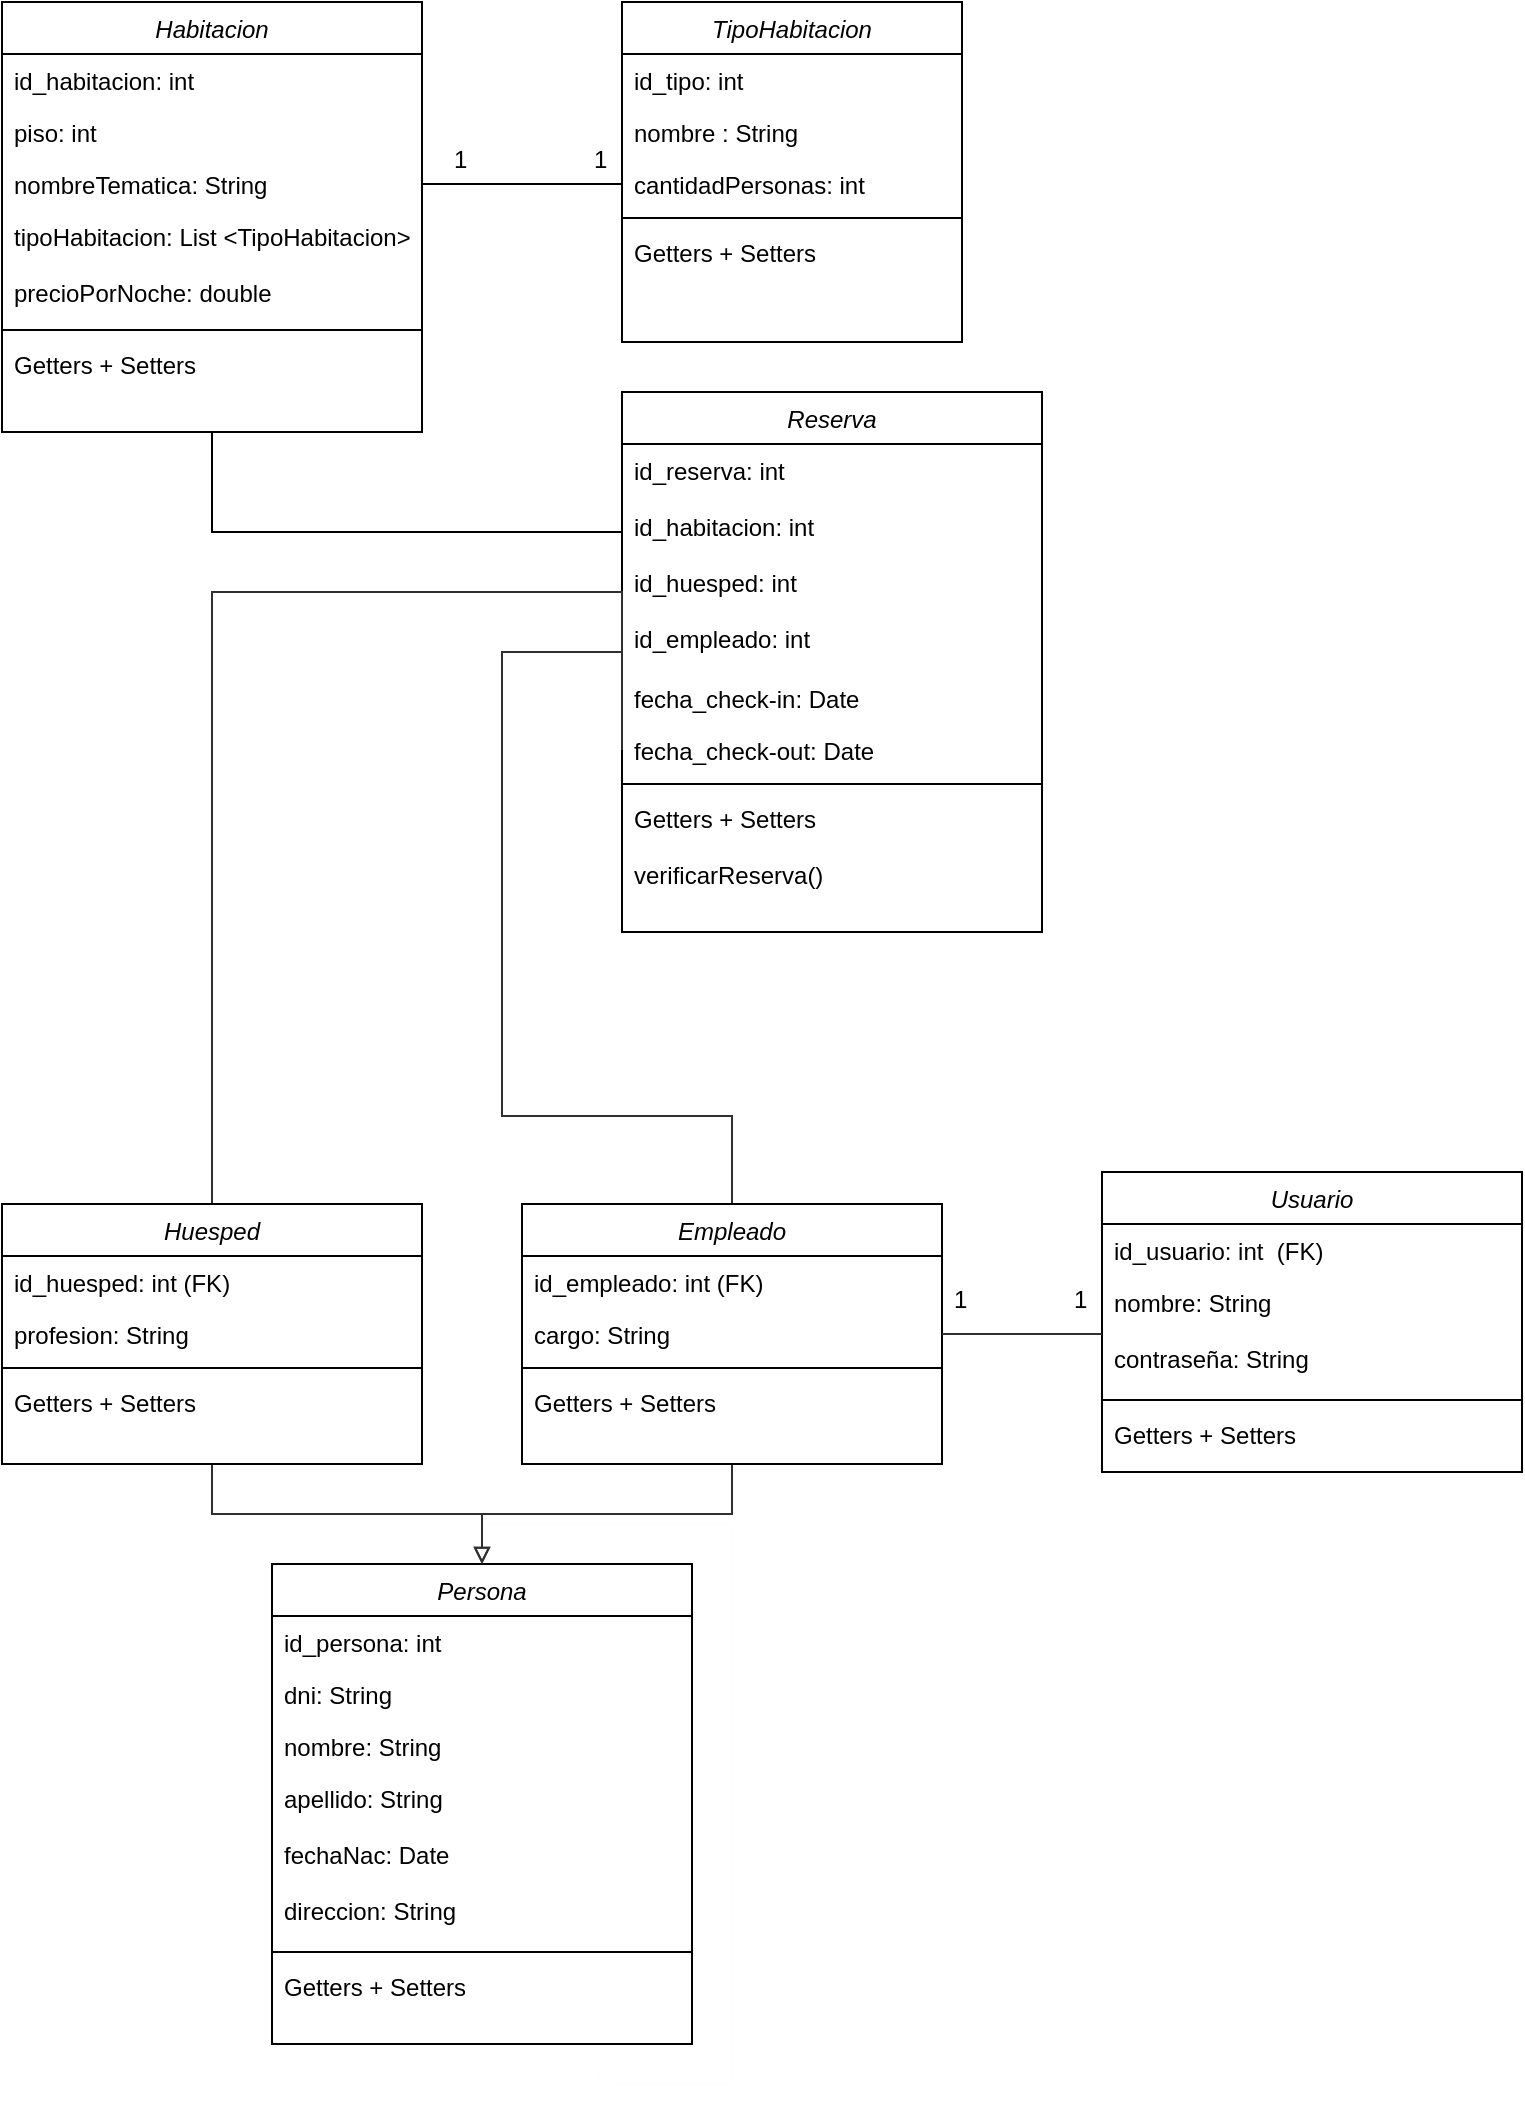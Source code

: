 <mxfile version="14.6.13" type="device"><diagram id="C5RBs43oDa-KdzZeNtuy" name="Page-1"><mxGraphModel dx="852" dy="494" grid="1" gridSize="10" guides="1" tooltips="1" connect="1" arrows="1" fold="1" page="1" pageScale="1" pageWidth="827" pageHeight="1169" math="0" shadow="0"><root><mxCell id="WIyWlLk6GJQsqaUBKTNV-0"/><mxCell id="WIyWlLk6GJQsqaUBKTNV-1" parent="WIyWlLk6GJQsqaUBKTNV-0"/><mxCell id="okVStK6D7u0fN_tU3HXQ-40" style="edgeStyle=orthogonalEdgeStyle;rounded=0;orthogonalLoop=1;jettySize=auto;html=1;exitX=0.5;exitY=1;exitDx=0;exitDy=0;entryX=0;entryY=0.5;entryDx=0;entryDy=0;endArrow=none;endFill=0;" edge="1" parent="WIyWlLk6GJQsqaUBKTNV-1" source="zkfFHV4jXpPFQw0GAbJ--0" target="okVStK6D7u0fN_tU3HXQ-4"><mxGeometry relative="1" as="geometry"><Array as="points"><mxPoint x="165" y="330"/><mxPoint x="370" y="330"/></Array></mxGeometry></mxCell><mxCell id="zkfFHV4jXpPFQw0GAbJ--0" value="Habitacion" style="swimlane;fontStyle=2;align=center;verticalAlign=top;childLayout=stackLayout;horizontal=1;startSize=26;horizontalStack=0;resizeParent=1;resizeLast=0;collapsible=1;marginBottom=0;rounded=0;shadow=0;strokeWidth=1;" parent="WIyWlLk6GJQsqaUBKTNV-1" vertex="1"><mxGeometry x="60" y="65" width="210" height="215" as="geometry"><mxRectangle x="230" y="140" width="160" height="26" as="alternateBounds"/></mxGeometry></mxCell><mxCell id="zkfFHV4jXpPFQw0GAbJ--1" value="id_habitacion: int" style="text;align=left;verticalAlign=top;spacingLeft=4;spacingRight=4;overflow=hidden;rotatable=0;points=[[0,0.5],[1,0.5]];portConstraint=eastwest;" parent="zkfFHV4jXpPFQw0GAbJ--0" vertex="1"><mxGeometry y="26" width="210" height="26" as="geometry"/></mxCell><mxCell id="zkfFHV4jXpPFQw0GAbJ--2" value="piso: int" style="text;align=left;verticalAlign=top;spacingLeft=4;spacingRight=4;overflow=hidden;rotatable=0;points=[[0,0.5],[1,0.5]];portConstraint=eastwest;rounded=0;shadow=0;html=0;" parent="zkfFHV4jXpPFQw0GAbJ--0" vertex="1"><mxGeometry y="52" width="210" height="26" as="geometry"/></mxCell><mxCell id="zkfFHV4jXpPFQw0GAbJ--3" value="nombreTematica: String&#10;" style="text;align=left;verticalAlign=top;spacingLeft=4;spacingRight=4;overflow=hidden;rotatable=0;points=[[0,0.5],[1,0.5]];portConstraint=eastwest;rounded=0;shadow=0;html=0;" parent="zkfFHV4jXpPFQw0GAbJ--0" vertex="1"><mxGeometry y="78" width="210" height="26" as="geometry"/></mxCell><mxCell id="4XYAenx-UTikEirzeEbL-24" value="tipoHabitacion: List &lt;TipoHabitacion&gt;&#10;&#10;precioPorNoche: double&#10;" style="text;align=left;verticalAlign=top;spacingLeft=4;spacingRight=4;overflow=hidden;rotatable=0;points=[[0,0.5],[1,0.5]];portConstraint=eastwest;rounded=0;shadow=0;html=0;" parent="zkfFHV4jXpPFQw0GAbJ--0" vertex="1"><mxGeometry y="104" width="210" height="56" as="geometry"/></mxCell><mxCell id="4XYAenx-UTikEirzeEbL-23" value="" style="line;html=1;strokeWidth=1;align=left;verticalAlign=middle;spacingTop=-1;spacingLeft=3;spacingRight=3;rotatable=0;labelPosition=right;points=[];portConstraint=eastwest;" parent="zkfFHV4jXpPFQw0GAbJ--0" vertex="1"><mxGeometry y="160" width="210" height="8" as="geometry"/></mxCell><mxCell id="zkfFHV4jXpPFQw0GAbJ--5" value="Getters + Setters&#10;&#10;&#10;&#10;&#10;" style="text;align=left;verticalAlign=top;spacingLeft=4;spacingRight=4;overflow=hidden;rotatable=0;points=[[0,0.5],[1,0.5]];portConstraint=eastwest;" parent="zkfFHV4jXpPFQw0GAbJ--0" vertex="1"><mxGeometry y="168" width="210" height="42" as="geometry"/></mxCell><mxCell id="4XYAenx-UTikEirzeEbL-7" value="TipoHabitacion" style="swimlane;fontStyle=2;align=center;verticalAlign=top;childLayout=stackLayout;horizontal=1;startSize=26;horizontalStack=0;resizeParent=1;resizeLast=0;collapsible=1;marginBottom=0;rounded=0;shadow=0;strokeWidth=1;" parent="WIyWlLk6GJQsqaUBKTNV-1" vertex="1"><mxGeometry x="370" y="65" width="170" height="170" as="geometry"><mxRectangle x="230" y="140" width="160" height="26" as="alternateBounds"/></mxGeometry></mxCell><mxCell id="4XYAenx-UTikEirzeEbL-8" value="id_tipo: int" style="text;align=left;verticalAlign=top;spacingLeft=4;spacingRight=4;overflow=hidden;rotatable=0;points=[[0,0.5],[1,0.5]];portConstraint=eastwest;" parent="4XYAenx-UTikEirzeEbL-7" vertex="1"><mxGeometry y="26" width="170" height="26" as="geometry"/></mxCell><mxCell id="4XYAenx-UTikEirzeEbL-9" value="nombre : String" style="text;align=left;verticalAlign=top;spacingLeft=4;spacingRight=4;overflow=hidden;rotatable=0;points=[[0,0.5],[1,0.5]];portConstraint=eastwest;rounded=0;shadow=0;html=0;" parent="4XYAenx-UTikEirzeEbL-7" vertex="1"><mxGeometry y="52" width="170" height="26" as="geometry"/></mxCell><mxCell id="4XYAenx-UTikEirzeEbL-10" value="cantidadPersonas: int" style="text;align=left;verticalAlign=top;spacingLeft=4;spacingRight=4;overflow=hidden;rotatable=0;points=[[0,0.5],[1,0.5]];portConstraint=eastwest;rounded=0;shadow=0;html=0;" parent="4XYAenx-UTikEirzeEbL-7" vertex="1"><mxGeometry y="78" width="170" height="26" as="geometry"/></mxCell><mxCell id="4XYAenx-UTikEirzeEbL-11" value="" style="line;html=1;strokeWidth=1;align=left;verticalAlign=middle;spacingTop=-1;spacingLeft=3;spacingRight=3;rotatable=0;labelPosition=right;points=[];portConstraint=eastwest;" parent="4XYAenx-UTikEirzeEbL-7" vertex="1"><mxGeometry y="104" width="170" height="8" as="geometry"/></mxCell><mxCell id="4XYAenx-UTikEirzeEbL-12" value="Getters + Setters&#10;&#10;&#10;&#10;&#10;" style="text;align=left;verticalAlign=top;spacingLeft=4;spacingRight=4;overflow=hidden;rotatable=0;points=[[0,0.5],[1,0.5]];portConstraint=eastwest;" parent="4XYAenx-UTikEirzeEbL-7" vertex="1"><mxGeometry y="112" width="170" height="58" as="geometry"/></mxCell><mxCell id="okVStK6D7u0fN_tU3HXQ-53" style="edgeStyle=orthogonalEdgeStyle;rounded=0;orthogonalLoop=1;jettySize=auto;html=1;entryX=0.5;entryY=0;entryDx=0;entryDy=0;endArrow=none;endFill=0;strokeColor=#303030;" edge="1" parent="WIyWlLk6GJQsqaUBKTNV-1" source="okVStK6D7u0fN_tU3HXQ-1" target="okVStK6D7u0fN_tU3HXQ-25"><mxGeometry relative="1" as="geometry"><Array as="points"><mxPoint x="310" y="390"/><mxPoint x="310" y="622"/><mxPoint x="425" y="622"/></Array></mxGeometry></mxCell><mxCell id="okVStK6D7u0fN_tU3HXQ-1" value="Reserva" style="swimlane;fontStyle=2;align=center;verticalAlign=top;childLayout=stackLayout;horizontal=1;startSize=26;horizontalStack=0;resizeParent=1;resizeLast=0;collapsible=1;marginBottom=0;rounded=0;shadow=0;strokeWidth=1;" vertex="1" parent="WIyWlLk6GJQsqaUBKTNV-1"><mxGeometry x="370" y="260" width="210" height="270" as="geometry"><mxRectangle x="230" y="140" width="160" height="26" as="alternateBounds"/></mxGeometry></mxCell><mxCell id="okVStK6D7u0fN_tU3HXQ-2" value="id_reserva: int&#10;&#10;id_habitacion: int&#10;&#10;id_huesped: int&#10;&#10;id_empleado: int" style="text;align=left;verticalAlign=top;spacingLeft=4;spacingRight=4;overflow=hidden;rotatable=0;points=[[0,0.5],[1,0.5]];portConstraint=eastwest;" vertex="1" parent="okVStK6D7u0fN_tU3HXQ-1"><mxGeometry y="26" width="210" height="114" as="geometry"/></mxCell><mxCell id="okVStK6D7u0fN_tU3HXQ-3" value="fecha_check-in: Date" style="text;align=left;verticalAlign=top;spacingLeft=4;spacingRight=4;overflow=hidden;rotatable=0;points=[[0,0.5],[1,0.5]];portConstraint=eastwest;rounded=0;shadow=0;html=0;" vertex="1" parent="okVStK6D7u0fN_tU3HXQ-1"><mxGeometry y="140" width="210" height="26" as="geometry"/></mxCell><mxCell id="okVStK6D7u0fN_tU3HXQ-4" value="fecha_check-out: Date" style="text;align=left;verticalAlign=top;spacingLeft=4;spacingRight=4;overflow=hidden;rotatable=0;points=[[0,0.5],[1,0.5]];portConstraint=eastwest;rounded=0;shadow=0;html=0;" vertex="1" parent="okVStK6D7u0fN_tU3HXQ-1"><mxGeometry y="166" width="210" height="26" as="geometry"/></mxCell><mxCell id="okVStK6D7u0fN_tU3HXQ-6" value="" style="line;html=1;strokeWidth=1;align=left;verticalAlign=middle;spacingTop=-1;spacingLeft=3;spacingRight=3;rotatable=0;labelPosition=right;points=[];portConstraint=eastwest;" vertex="1" parent="okVStK6D7u0fN_tU3HXQ-1"><mxGeometry y="192" width="210" height="8" as="geometry"/></mxCell><mxCell id="okVStK6D7u0fN_tU3HXQ-7" value="Getters + Setters&#10;&#10;verificarReserva()&#10;&#10;&#10;&#10;&#10;" style="text;align=left;verticalAlign=top;spacingLeft=4;spacingRight=4;overflow=hidden;rotatable=0;points=[[0,0.5],[1,0.5]];portConstraint=eastwest;" vertex="1" parent="okVStK6D7u0fN_tU3HXQ-1"><mxGeometry y="200" width="210" height="62" as="geometry"/></mxCell><mxCell id="okVStK6D7u0fN_tU3HXQ-8" value="" style="endArrow=none;html=1;entryX=0;entryY=0.5;entryDx=0;entryDy=0;exitX=1;exitY=0.5;exitDx=0;exitDy=0;" edge="1" parent="WIyWlLk6GJQsqaUBKTNV-1" source="zkfFHV4jXpPFQw0GAbJ--3" target="4XYAenx-UTikEirzeEbL-10"><mxGeometry width="50" height="50" relative="1" as="geometry"><mxPoint x="340" y="180" as="sourcePoint"/><mxPoint x="390" y="130" as="targetPoint"/></mxGeometry></mxCell><mxCell id="okVStK6D7u0fN_tU3HXQ-9" value="1" style="text;strokeColor=none;fillColor=none;spacingLeft=4;spacingRight=4;overflow=hidden;rotatable=0;points=[[0,0.5],[1,0.5]];portConstraint=eastwest;fontSize=12;" vertex="1" parent="WIyWlLk6GJQsqaUBKTNV-1"><mxGeometry x="280" y="130" width="40" height="30" as="geometry"/></mxCell><mxCell id="okVStK6D7u0fN_tU3HXQ-10" value="1" style="text;strokeColor=none;fillColor=none;spacingLeft=4;spacingRight=4;overflow=hidden;rotatable=0;points=[[0,0.5],[1,0.5]];portConstraint=eastwest;fontSize=12;" vertex="1" parent="WIyWlLk6GJQsqaUBKTNV-1"><mxGeometry x="350" y="130" width="40" height="30" as="geometry"/></mxCell><mxCell id="okVStK6D7u0fN_tU3HXQ-44" style="edgeStyle=orthogonalEdgeStyle;rounded=0;orthogonalLoop=1;jettySize=auto;html=1;endArrow=block;endFill=0;strokeColor=#FFFEFC;exitX=0.5;exitY=0;exitDx=0;exitDy=0;" edge="1" parent="WIyWlLk6GJQsqaUBKTNV-1" source="okVStK6D7u0fN_tU3HXQ-11"><mxGeometry relative="1" as="geometry"><mxPoint x="360" y="1110" as="targetPoint"/></mxGeometry></mxCell><mxCell id="okVStK6D7u0fN_tU3HXQ-11" value="Persona" style="swimlane;fontStyle=2;align=center;verticalAlign=top;childLayout=stackLayout;horizontal=1;startSize=26;horizontalStack=0;resizeParent=1;resizeLast=0;collapsible=1;marginBottom=0;rounded=0;shadow=0;strokeWidth=1;" vertex="1" parent="WIyWlLk6GJQsqaUBKTNV-1"><mxGeometry x="195" y="846" width="210" height="240" as="geometry"><mxRectangle x="230" y="140" width="160" height="26" as="alternateBounds"/></mxGeometry></mxCell><mxCell id="okVStK6D7u0fN_tU3HXQ-12" value="id_persona: int" style="text;align=left;verticalAlign=top;spacingLeft=4;spacingRight=4;overflow=hidden;rotatable=0;points=[[0,0.5],[1,0.5]];portConstraint=eastwest;" vertex="1" parent="okVStK6D7u0fN_tU3HXQ-11"><mxGeometry y="26" width="210" height="26" as="geometry"/></mxCell><mxCell id="okVStK6D7u0fN_tU3HXQ-13" value="dni: String" style="text;align=left;verticalAlign=top;spacingLeft=4;spacingRight=4;overflow=hidden;rotatable=0;points=[[0,0.5],[1,0.5]];portConstraint=eastwest;rounded=0;shadow=0;html=0;" vertex="1" parent="okVStK6D7u0fN_tU3HXQ-11"><mxGeometry y="52" width="210" height="26" as="geometry"/></mxCell><mxCell id="okVStK6D7u0fN_tU3HXQ-14" value="nombre: String&#10;" style="text;align=left;verticalAlign=top;spacingLeft=4;spacingRight=4;overflow=hidden;rotatable=0;points=[[0,0.5],[1,0.5]];portConstraint=eastwest;rounded=0;shadow=0;html=0;" vertex="1" parent="okVStK6D7u0fN_tU3HXQ-11"><mxGeometry y="78" width="210" height="26" as="geometry"/></mxCell><mxCell id="okVStK6D7u0fN_tU3HXQ-15" value="apellido: String&#10;&#10;fechaNac: Date&#10;&#10;direccion: String&#10;&#10;&#10;&#10;" style="text;align=left;verticalAlign=top;spacingLeft=4;spacingRight=4;overflow=hidden;rotatable=0;points=[[0,0.5],[1,0.5]];portConstraint=eastwest;rounded=0;shadow=0;html=0;" vertex="1" parent="okVStK6D7u0fN_tU3HXQ-11"><mxGeometry y="104" width="210" height="86" as="geometry"/></mxCell><mxCell id="okVStK6D7u0fN_tU3HXQ-16" value="" style="line;html=1;strokeWidth=1;align=left;verticalAlign=middle;spacingTop=-1;spacingLeft=3;spacingRight=3;rotatable=0;labelPosition=right;points=[];portConstraint=eastwest;" vertex="1" parent="okVStK6D7u0fN_tU3HXQ-11"><mxGeometry y="190" width="210" height="8" as="geometry"/></mxCell><mxCell id="okVStK6D7u0fN_tU3HXQ-17" value="Getters + Setters&#10;&#10;&#10;&#10;&#10;" style="text;align=left;verticalAlign=top;spacingLeft=4;spacingRight=4;overflow=hidden;rotatable=0;points=[[0,0.5],[1,0.5]];portConstraint=eastwest;" vertex="1" parent="okVStK6D7u0fN_tU3HXQ-11"><mxGeometry y="198" width="210" height="32" as="geometry"/></mxCell><mxCell id="okVStK6D7u0fN_tU3HXQ-45" style="edgeStyle=orthogonalEdgeStyle;rounded=0;orthogonalLoop=1;jettySize=auto;html=1;entryX=0.5;entryY=0;entryDx=0;entryDy=0;endArrow=block;endFill=0;strokeColor=#303030;" edge="1" parent="WIyWlLk6GJQsqaUBKTNV-1" source="okVStK6D7u0fN_tU3HXQ-18" target="okVStK6D7u0fN_tU3HXQ-11"><mxGeometry relative="1" as="geometry"/></mxCell><mxCell id="okVStK6D7u0fN_tU3HXQ-51" style="edgeStyle=orthogonalEdgeStyle;rounded=0;orthogonalLoop=1;jettySize=auto;html=1;entryX=0;entryY=0.5;entryDx=0;entryDy=0;endArrow=none;endFill=0;strokeColor=#303030;" edge="1" parent="WIyWlLk6GJQsqaUBKTNV-1" source="okVStK6D7u0fN_tU3HXQ-18" target="okVStK6D7u0fN_tU3HXQ-4"><mxGeometry relative="1" as="geometry"><Array as="points"><mxPoint x="165" y="360"/><mxPoint x="370" y="360"/></Array></mxGeometry></mxCell><mxCell id="okVStK6D7u0fN_tU3HXQ-18" value="Huesped" style="swimlane;fontStyle=2;align=center;verticalAlign=top;childLayout=stackLayout;horizontal=1;startSize=26;horizontalStack=0;resizeParent=1;resizeLast=0;collapsible=1;marginBottom=0;rounded=0;shadow=0;strokeWidth=1;" vertex="1" parent="WIyWlLk6GJQsqaUBKTNV-1"><mxGeometry x="60" y="666" width="210" height="130" as="geometry"><mxRectangle x="230" y="140" width="160" height="26" as="alternateBounds"/></mxGeometry></mxCell><mxCell id="okVStK6D7u0fN_tU3HXQ-19" value="id_huesped: int (FK)" style="text;align=left;verticalAlign=top;spacingLeft=4;spacingRight=4;overflow=hidden;rotatable=0;points=[[0,0.5],[1,0.5]];portConstraint=eastwest;" vertex="1" parent="okVStK6D7u0fN_tU3HXQ-18"><mxGeometry y="26" width="210" height="26" as="geometry"/></mxCell><mxCell id="okVStK6D7u0fN_tU3HXQ-20" value="profesion: String" style="text;align=left;verticalAlign=top;spacingLeft=4;spacingRight=4;overflow=hidden;rotatable=0;points=[[0,0.5],[1,0.5]];portConstraint=eastwest;rounded=0;shadow=0;html=0;" vertex="1" parent="okVStK6D7u0fN_tU3HXQ-18"><mxGeometry y="52" width="210" height="26" as="geometry"/></mxCell><mxCell id="okVStK6D7u0fN_tU3HXQ-23" value="" style="line;html=1;strokeWidth=1;align=left;verticalAlign=middle;spacingTop=-1;spacingLeft=3;spacingRight=3;rotatable=0;labelPosition=right;points=[];portConstraint=eastwest;" vertex="1" parent="okVStK6D7u0fN_tU3HXQ-18"><mxGeometry y="78" width="210" height="8" as="geometry"/></mxCell><mxCell id="okVStK6D7u0fN_tU3HXQ-24" value="Getters + Setters&#10;&#10;&#10;&#10;&#10;" style="text;align=left;verticalAlign=top;spacingLeft=4;spacingRight=4;overflow=hidden;rotatable=0;points=[[0,0.5],[1,0.5]];portConstraint=eastwest;" vertex="1" parent="okVStK6D7u0fN_tU3HXQ-18"><mxGeometry y="86" width="210" height="34" as="geometry"/></mxCell><mxCell id="okVStK6D7u0fN_tU3HXQ-46" style="edgeStyle=orthogonalEdgeStyle;rounded=0;orthogonalLoop=1;jettySize=auto;html=1;entryX=0.5;entryY=0;entryDx=0;entryDy=0;endArrow=block;endFill=0;strokeColor=#303030;" edge="1" parent="WIyWlLk6GJQsqaUBKTNV-1" source="okVStK6D7u0fN_tU3HXQ-25" target="okVStK6D7u0fN_tU3HXQ-11"><mxGeometry relative="1" as="geometry"/></mxCell><mxCell id="okVStK6D7u0fN_tU3HXQ-25" value="Empleado" style="swimlane;fontStyle=2;align=center;verticalAlign=top;childLayout=stackLayout;horizontal=1;startSize=26;horizontalStack=0;resizeParent=1;resizeLast=0;collapsible=1;marginBottom=0;rounded=0;shadow=0;strokeWidth=1;" vertex="1" parent="WIyWlLk6GJQsqaUBKTNV-1"><mxGeometry x="320" y="666" width="210" height="130" as="geometry"><mxRectangle x="230" y="140" width="160" height="26" as="alternateBounds"/></mxGeometry></mxCell><mxCell id="okVStK6D7u0fN_tU3HXQ-26" value="id_empleado: int (FK)" style="text;align=left;verticalAlign=top;spacingLeft=4;spacingRight=4;overflow=hidden;rotatable=0;points=[[0,0.5],[1,0.5]];portConstraint=eastwest;" vertex="1" parent="okVStK6D7u0fN_tU3HXQ-25"><mxGeometry y="26" width="210" height="26" as="geometry"/></mxCell><mxCell id="okVStK6D7u0fN_tU3HXQ-27" value="cargo: String" style="text;align=left;verticalAlign=top;spacingLeft=4;spacingRight=4;overflow=hidden;rotatable=0;points=[[0,0.5],[1,0.5]];portConstraint=eastwest;rounded=0;shadow=0;html=0;" vertex="1" parent="okVStK6D7u0fN_tU3HXQ-25"><mxGeometry y="52" width="210" height="26" as="geometry"/></mxCell><mxCell id="okVStK6D7u0fN_tU3HXQ-28" value="" style="line;html=1;strokeWidth=1;align=left;verticalAlign=middle;spacingTop=-1;spacingLeft=3;spacingRight=3;rotatable=0;labelPosition=right;points=[];portConstraint=eastwest;" vertex="1" parent="okVStK6D7u0fN_tU3HXQ-25"><mxGeometry y="78" width="210" height="8" as="geometry"/></mxCell><mxCell id="okVStK6D7u0fN_tU3HXQ-29" value="Getters + Setters&#10;&#10;&#10;&#10;&#10;" style="text;align=left;verticalAlign=top;spacingLeft=4;spacingRight=4;overflow=hidden;rotatable=0;points=[[0,0.5],[1,0.5]];portConstraint=eastwest;" vertex="1" parent="okVStK6D7u0fN_tU3HXQ-25"><mxGeometry y="86" width="210" height="32" as="geometry"/></mxCell><mxCell id="okVStK6D7u0fN_tU3HXQ-31" value="Usuario" style="swimlane;fontStyle=2;align=center;verticalAlign=top;childLayout=stackLayout;horizontal=1;startSize=26;horizontalStack=0;resizeParent=1;resizeLast=0;collapsible=1;marginBottom=0;rounded=0;shadow=0;strokeWidth=1;" vertex="1" parent="WIyWlLk6GJQsqaUBKTNV-1"><mxGeometry x="610" y="650" width="210" height="150" as="geometry"><mxRectangle x="230" y="140" width="160" height="26" as="alternateBounds"/></mxGeometry></mxCell><mxCell id="okVStK6D7u0fN_tU3HXQ-32" value="id_usuario: int  (FK)" style="text;align=left;verticalAlign=top;spacingLeft=4;spacingRight=4;overflow=hidden;rotatable=0;points=[[0,0.5],[1,0.5]];portConstraint=eastwest;" vertex="1" parent="okVStK6D7u0fN_tU3HXQ-31"><mxGeometry y="26" width="210" height="26" as="geometry"/></mxCell><mxCell id="okVStK6D7u0fN_tU3HXQ-33" value="nombre: String&#10;&#10;contraseña: String" style="text;align=left;verticalAlign=top;spacingLeft=4;spacingRight=4;overflow=hidden;rotatable=0;points=[[0,0.5],[1,0.5]];portConstraint=eastwest;rounded=0;shadow=0;html=0;" vertex="1" parent="okVStK6D7u0fN_tU3HXQ-31"><mxGeometry y="52" width="210" height="58" as="geometry"/></mxCell><mxCell id="okVStK6D7u0fN_tU3HXQ-34" value="" style="line;html=1;strokeWidth=1;align=left;verticalAlign=middle;spacingTop=-1;spacingLeft=3;spacingRight=3;rotatable=0;labelPosition=right;points=[];portConstraint=eastwest;" vertex="1" parent="okVStK6D7u0fN_tU3HXQ-31"><mxGeometry y="110" width="210" height="8" as="geometry"/></mxCell><mxCell id="okVStK6D7u0fN_tU3HXQ-35" value="Getters + Setters&#10;&#10;&#10;&#10;&#10;" style="text;align=left;verticalAlign=top;spacingLeft=4;spacingRight=4;overflow=hidden;rotatable=0;points=[[0,0.5],[1,0.5]];portConstraint=eastwest;" vertex="1" parent="okVStK6D7u0fN_tU3HXQ-31"><mxGeometry y="118" width="210" height="32" as="geometry"/></mxCell><mxCell id="okVStK6D7u0fN_tU3HXQ-42" value="1" style="text;strokeColor=none;fillColor=none;spacingLeft=4;spacingRight=4;overflow=hidden;rotatable=0;points=[[0,0.5],[1,0.5]];portConstraint=eastwest;fontSize=12;" vertex="1" parent="WIyWlLk6GJQsqaUBKTNV-1"><mxGeometry x="530" y="700" width="40" height="30" as="geometry"/></mxCell><mxCell id="okVStK6D7u0fN_tU3HXQ-43" value="1" style="text;strokeColor=none;fillColor=none;spacingLeft=4;spacingRight=4;overflow=hidden;rotatable=0;points=[[0,0.5],[1,0.5]];portConstraint=eastwest;fontSize=12;" vertex="1" parent="WIyWlLk6GJQsqaUBKTNV-1"><mxGeometry x="590" y="700" width="40" height="30" as="geometry"/></mxCell><mxCell id="okVStK6D7u0fN_tU3HXQ-49" style="edgeStyle=orthogonalEdgeStyle;rounded=0;orthogonalLoop=1;jettySize=auto;html=1;exitX=1;exitY=0.5;exitDx=0;exitDy=0;entryX=0;entryY=0.5;entryDx=0;entryDy=0;endArrow=none;endFill=0;strokeColor=#303030;" edge="1" parent="WIyWlLk6GJQsqaUBKTNV-1" source="okVStK6D7u0fN_tU3HXQ-27" target="okVStK6D7u0fN_tU3HXQ-33"><mxGeometry relative="1" as="geometry"/></mxCell></root></mxGraphModel></diagram></mxfile>